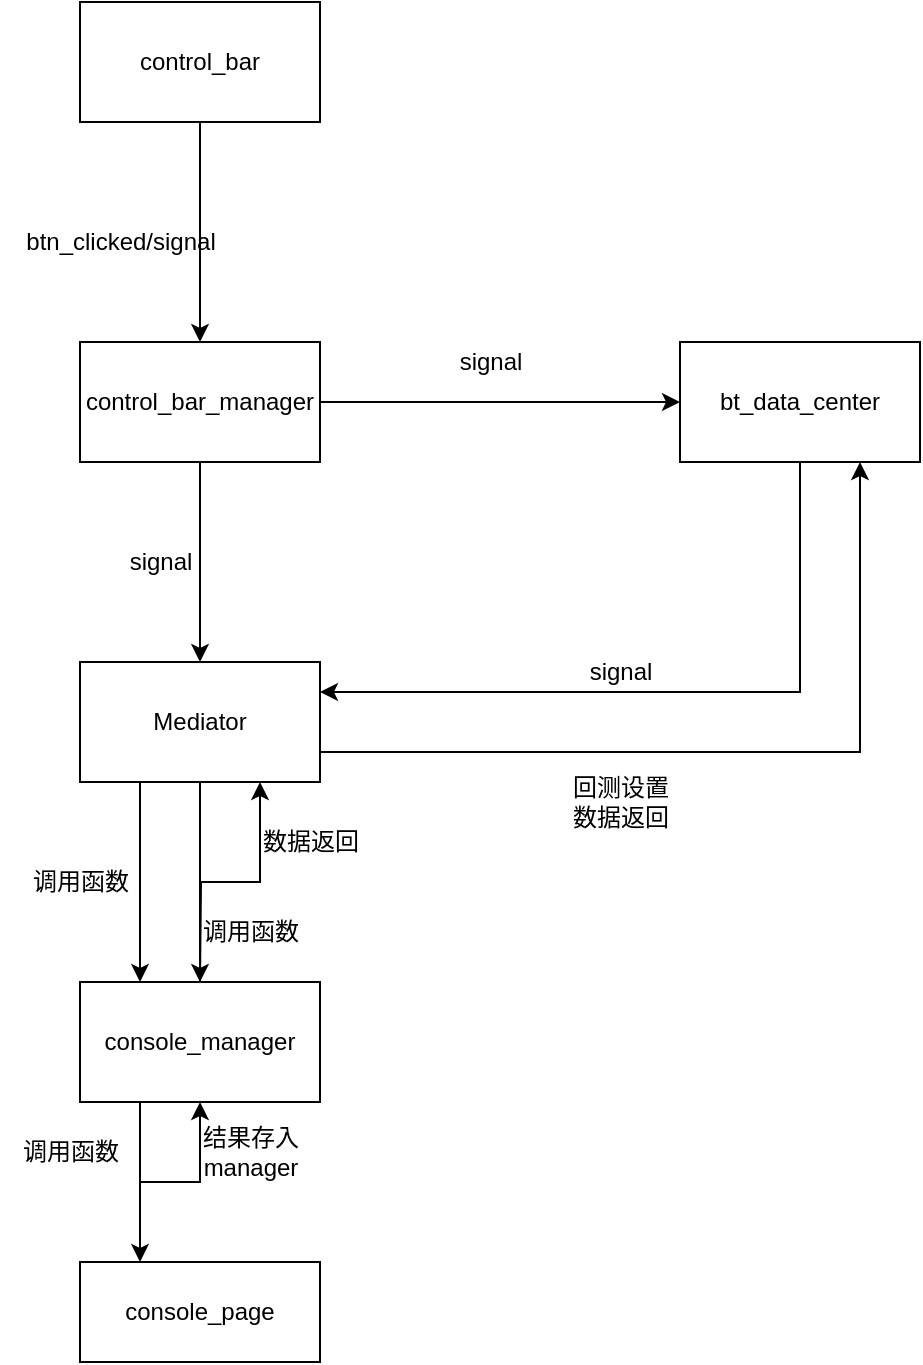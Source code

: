 <mxfile version="20.6.0" type="github">
  <diagram id="UKdAgzPNXyFc7DpHkxyW" name="第 1 页">
    <mxGraphModel dx="1422" dy="762" grid="1" gridSize="10" guides="1" tooltips="1" connect="1" arrows="1" fold="1" page="1" pageScale="1" pageWidth="827" pageHeight="1169" math="0" shadow="0">
      <root>
        <mxCell id="0" />
        <mxCell id="1" parent="0" />
        <mxCell id="i4mdmPp0GDHxdj47rEaG-8" value="" style="edgeStyle=orthogonalEdgeStyle;rounded=0;orthogonalLoop=1;jettySize=auto;html=1;" parent="1" source="i4mdmPp0GDHxdj47rEaG-1" target="i4mdmPp0GDHxdj47rEaG-2" edge="1">
          <mxGeometry relative="1" as="geometry">
            <Array as="points">
              <mxPoint x="220" y="190" />
              <mxPoint x="220" y="190" />
            </Array>
          </mxGeometry>
        </mxCell>
        <mxCell id="i4mdmPp0GDHxdj47rEaG-1" value="control_bar" style="rounded=0;whiteSpace=wrap;html=1;" parent="1" vertex="1">
          <mxGeometry x="160" y="70" width="120" height="60" as="geometry" />
        </mxCell>
        <mxCell id="i4mdmPp0GDHxdj47rEaG-11" value="" style="edgeStyle=orthogonalEdgeStyle;rounded=0;orthogonalLoop=1;jettySize=auto;html=1;" parent="1" source="i4mdmPp0GDHxdj47rEaG-2" target="i4mdmPp0GDHxdj47rEaG-3" edge="1">
          <mxGeometry relative="1" as="geometry" />
        </mxCell>
        <mxCell id="i4mdmPp0GDHxdj47rEaG-13" style="edgeStyle=orthogonalEdgeStyle;rounded=0;orthogonalLoop=1;jettySize=auto;html=1;exitX=1;exitY=0.5;exitDx=0;exitDy=0;entryX=0;entryY=0.5;entryDx=0;entryDy=0;" parent="1" source="i4mdmPp0GDHxdj47rEaG-2" target="i4mdmPp0GDHxdj47rEaG-6" edge="1">
          <mxGeometry relative="1" as="geometry" />
        </mxCell>
        <mxCell id="i4mdmPp0GDHxdj47rEaG-2" value="control_bar_manager" style="rounded=0;whiteSpace=wrap;html=1;" parent="1" vertex="1">
          <mxGeometry x="160" y="240" width="120" height="60" as="geometry" />
        </mxCell>
        <mxCell id="i4mdmPp0GDHxdj47rEaG-16" style="edgeStyle=orthogonalEdgeStyle;rounded=0;orthogonalLoop=1;jettySize=auto;html=1;exitX=0.25;exitY=1;exitDx=0;exitDy=0;entryX=0.25;entryY=0;entryDx=0;entryDy=0;" parent="1" source="i4mdmPp0GDHxdj47rEaG-3" target="i4mdmPp0GDHxdj47rEaG-4" edge="1">
          <mxGeometry relative="1" as="geometry" />
        </mxCell>
        <mxCell id="i4mdmPp0GDHxdj47rEaG-24" style="edgeStyle=orthogonalEdgeStyle;rounded=0;orthogonalLoop=1;jettySize=auto;html=1;exitX=0.5;exitY=1;exitDx=0;exitDy=0;entryX=0.5;entryY=0;entryDx=0;entryDy=0;" parent="1" source="i4mdmPp0GDHxdj47rEaG-3" target="i4mdmPp0GDHxdj47rEaG-4" edge="1">
          <mxGeometry relative="1" as="geometry" />
        </mxCell>
        <mxCell id="i4mdmPp0GDHxdj47rEaG-27" style="edgeStyle=orthogonalEdgeStyle;rounded=0;orthogonalLoop=1;jettySize=auto;html=1;exitX=1;exitY=0.75;exitDx=0;exitDy=0;entryX=0.75;entryY=1;entryDx=0;entryDy=0;" parent="1" source="i4mdmPp0GDHxdj47rEaG-3" target="i4mdmPp0GDHxdj47rEaG-6" edge="1">
          <mxGeometry relative="1" as="geometry" />
        </mxCell>
        <mxCell id="i4mdmPp0GDHxdj47rEaG-3" value="Mediator&lt;br&gt;" style="rounded=0;whiteSpace=wrap;html=1;" parent="1" vertex="1">
          <mxGeometry x="160" y="400" width="120" height="60" as="geometry" />
        </mxCell>
        <mxCell id="i4mdmPp0GDHxdj47rEaG-18" style="edgeStyle=orthogonalEdgeStyle;rounded=0;orthogonalLoop=1;jettySize=auto;html=1;exitX=0.25;exitY=1;exitDx=0;exitDy=0;entryX=0.25;entryY=0;entryDx=0;entryDy=0;" parent="1" source="i4mdmPp0GDHxdj47rEaG-4" target="i4mdmPp0GDHxdj47rEaG-5" edge="1">
          <mxGeometry relative="1" as="geometry" />
        </mxCell>
        <mxCell id="i4mdmPp0GDHxdj47rEaG-25" style="edgeStyle=orthogonalEdgeStyle;rounded=0;orthogonalLoop=1;jettySize=auto;html=1;entryX=0.75;entryY=1;entryDx=0;entryDy=0;" parent="1" target="i4mdmPp0GDHxdj47rEaG-3" edge="1">
          <mxGeometry relative="1" as="geometry">
            <mxPoint x="220" y="560" as="sourcePoint" />
          </mxGeometry>
        </mxCell>
        <mxCell id="i4mdmPp0GDHxdj47rEaG-4" value="console_manager" style="rounded=0;whiteSpace=wrap;html=1;" parent="1" vertex="1">
          <mxGeometry x="160" y="560" width="120" height="60" as="geometry" />
        </mxCell>
        <mxCell id="PnimobSpEr5Vt8F0k9rG-2" style="edgeStyle=orthogonalEdgeStyle;rounded=0;orthogonalLoop=1;jettySize=auto;html=1;entryX=0.5;entryY=1;entryDx=0;entryDy=0;" edge="1" parent="1" target="i4mdmPp0GDHxdj47rEaG-4">
          <mxGeometry relative="1" as="geometry">
            <mxPoint x="190" y="662" as="sourcePoint" />
            <Array as="points">
              <mxPoint x="190" y="660" />
              <mxPoint x="220" y="660" />
            </Array>
          </mxGeometry>
        </mxCell>
        <mxCell id="i4mdmPp0GDHxdj47rEaG-5" value="console_page" style="rounded=0;whiteSpace=wrap;html=1;" parent="1" vertex="1">
          <mxGeometry x="160" y="700" width="120" height="50" as="geometry" />
        </mxCell>
        <mxCell id="i4mdmPp0GDHxdj47rEaG-22" style="edgeStyle=orthogonalEdgeStyle;rounded=0;orthogonalLoop=1;jettySize=auto;html=1;exitX=0.5;exitY=1;exitDx=0;exitDy=0;entryX=1;entryY=0.25;entryDx=0;entryDy=0;" parent="1" source="i4mdmPp0GDHxdj47rEaG-6" target="i4mdmPp0GDHxdj47rEaG-3" edge="1">
          <mxGeometry relative="1" as="geometry" />
        </mxCell>
        <mxCell id="i4mdmPp0GDHxdj47rEaG-6" value="bt_data_center" style="rounded=0;whiteSpace=wrap;html=1;" parent="1" vertex="1">
          <mxGeometry x="460" y="240" width="120" height="60" as="geometry" />
        </mxCell>
        <mxCell id="i4mdmPp0GDHxdj47rEaG-9" value="btn_clicked/signal" style="text;html=1;align=center;verticalAlign=middle;resizable=0;points=[];autosize=1;strokeColor=none;fillColor=none;" parent="1" vertex="1">
          <mxGeometry x="120" y="175" width="120" height="30" as="geometry" />
        </mxCell>
        <mxCell id="i4mdmPp0GDHxdj47rEaG-12" value="signal" style="text;html=1;align=center;verticalAlign=middle;resizable=0;points=[];autosize=1;strokeColor=none;fillColor=none;" parent="1" vertex="1">
          <mxGeometry x="175" y="335" width="50" height="30" as="geometry" />
        </mxCell>
        <mxCell id="i4mdmPp0GDHxdj47rEaG-15" value="signal" style="text;html=1;align=center;verticalAlign=middle;resizable=0;points=[];autosize=1;strokeColor=none;fillColor=none;" parent="1" vertex="1">
          <mxGeometry x="340" y="235" width="50" height="30" as="geometry" />
        </mxCell>
        <mxCell id="i4mdmPp0GDHxdj47rEaG-17" value="调用函数" style="text;html=1;align=center;verticalAlign=middle;resizable=0;points=[];autosize=1;strokeColor=none;fillColor=none;" parent="1" vertex="1">
          <mxGeometry x="125" y="495" width="70" height="30" as="geometry" />
        </mxCell>
        <mxCell id="i4mdmPp0GDHxdj47rEaG-19" value="调用函数" style="text;html=1;align=center;verticalAlign=middle;resizable=0;points=[];autosize=1;strokeColor=none;fillColor=none;" parent="1" vertex="1">
          <mxGeometry x="120" y="630" width="70" height="30" as="geometry" />
        </mxCell>
        <mxCell id="i4mdmPp0GDHxdj47rEaG-21" value="结果存入&lt;br&gt;manager" style="text;html=1;align=center;verticalAlign=middle;resizable=0;points=[];autosize=1;strokeColor=none;fillColor=none;" parent="1" vertex="1">
          <mxGeometry x="210" y="625" width="70" height="40" as="geometry" />
        </mxCell>
        <mxCell id="i4mdmPp0GDHxdj47rEaG-23" value="signal" style="text;html=1;align=center;verticalAlign=middle;resizable=0;points=[];autosize=1;strokeColor=none;fillColor=none;" parent="1" vertex="1">
          <mxGeometry x="405" y="390" width="50" height="30" as="geometry" />
        </mxCell>
        <mxCell id="i4mdmPp0GDHxdj47rEaG-26" value="数据返回" style="text;html=1;align=center;verticalAlign=middle;resizable=0;points=[];autosize=1;strokeColor=none;fillColor=none;" parent="1" vertex="1">
          <mxGeometry x="240" y="475" width="70" height="30" as="geometry" />
        </mxCell>
        <mxCell id="i4mdmPp0GDHxdj47rEaG-28" value="回测设置&lt;br&gt;数据返回" style="text;html=1;align=center;verticalAlign=middle;resizable=0;points=[];autosize=1;strokeColor=none;fillColor=none;" parent="1" vertex="1">
          <mxGeometry x="395" y="450" width="70" height="40" as="geometry" />
        </mxCell>
        <mxCell id="PnimobSpEr5Vt8F0k9rG-1" value="调用函数" style="text;html=1;align=center;verticalAlign=middle;resizable=0;points=[];autosize=1;strokeColor=none;fillColor=none;" vertex="1" parent="1">
          <mxGeometry x="210" y="520" width="70" height="30" as="geometry" />
        </mxCell>
      </root>
    </mxGraphModel>
  </diagram>
</mxfile>
